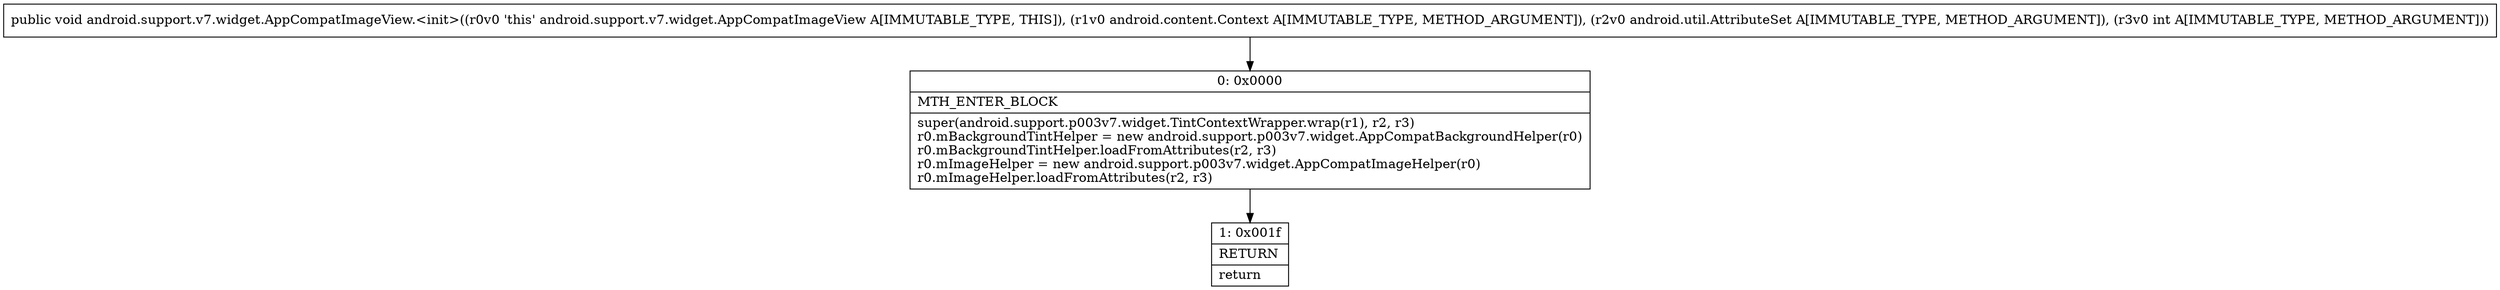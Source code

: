 digraph "CFG forandroid.support.v7.widget.AppCompatImageView.\<init\>(Landroid\/content\/Context;Landroid\/util\/AttributeSet;I)V" {
Node_0 [shape=record,label="{0\:\ 0x0000|MTH_ENTER_BLOCK\l|super(android.support.p003v7.widget.TintContextWrapper.wrap(r1), r2, r3)\lr0.mBackgroundTintHelper = new android.support.p003v7.widget.AppCompatBackgroundHelper(r0)\lr0.mBackgroundTintHelper.loadFromAttributes(r2, r3)\lr0.mImageHelper = new android.support.p003v7.widget.AppCompatImageHelper(r0)\lr0.mImageHelper.loadFromAttributes(r2, r3)\l}"];
Node_1 [shape=record,label="{1\:\ 0x001f|RETURN\l|return\l}"];
MethodNode[shape=record,label="{public void android.support.v7.widget.AppCompatImageView.\<init\>((r0v0 'this' android.support.v7.widget.AppCompatImageView A[IMMUTABLE_TYPE, THIS]), (r1v0 android.content.Context A[IMMUTABLE_TYPE, METHOD_ARGUMENT]), (r2v0 android.util.AttributeSet A[IMMUTABLE_TYPE, METHOD_ARGUMENT]), (r3v0 int A[IMMUTABLE_TYPE, METHOD_ARGUMENT])) }"];
MethodNode -> Node_0;
Node_0 -> Node_1;
}


